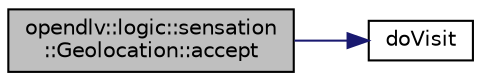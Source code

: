 digraph "opendlv::logic::sensation::Geolocation::accept"
{
 // LATEX_PDF_SIZE
  edge [fontname="Helvetica",fontsize="10",labelfontname="Helvetica",labelfontsize="10"];
  node [fontname="Helvetica",fontsize="10",shape=record];
  rankdir="LR";
  Node1 [label="opendlv::logic::sensation\l::Geolocation::accept",height=0.2,width=0.4,color="black", fillcolor="grey75", style="filled", fontcolor="black",tooltip=" "];
  Node1 -> Node2 [color="midnightblue",fontsize="10",style="solid"];
  Node2 [label="doVisit",height=0.2,width=0.4,color="black", fillcolor="white", style="filled",URL="$opendlv-standard-message-set_8hpp.html#a51df6099bbb5cf8ad95fc798d3010b4c",tooltip=" "];
}
